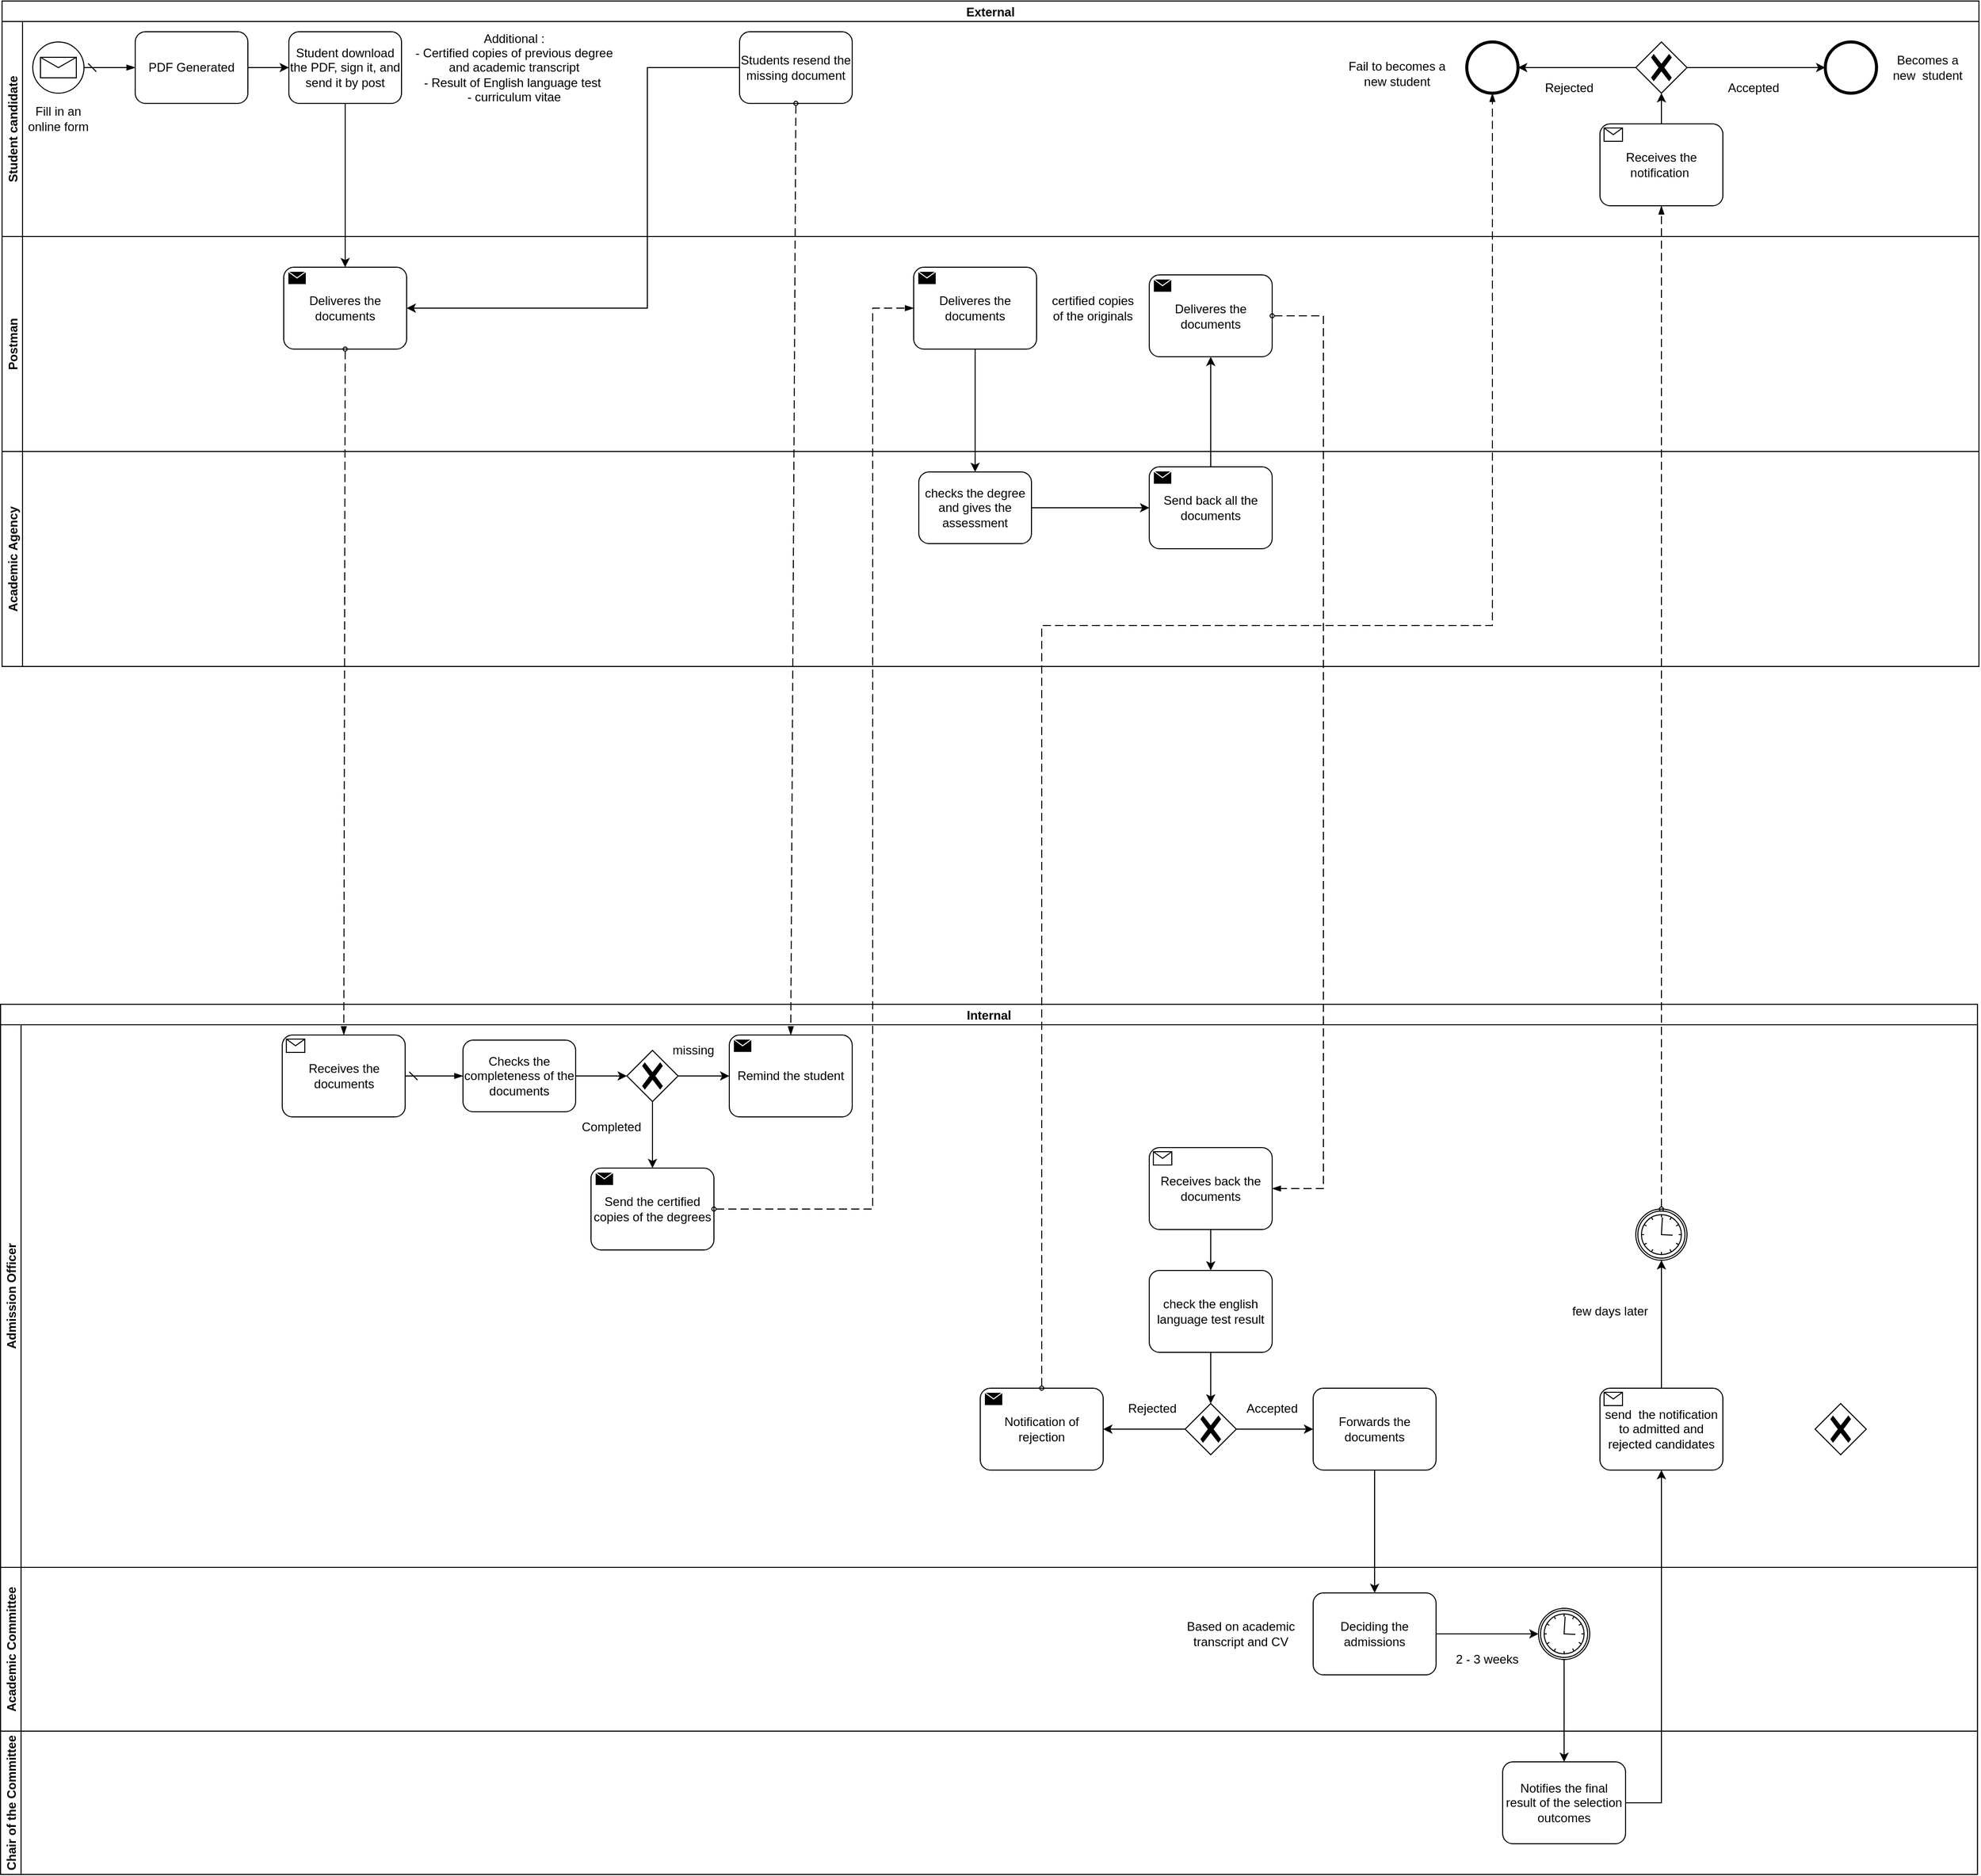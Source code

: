 <mxfile version="16.4.5" type="github">
  <diagram name="Page-1" id="2a216829-ef6e-dabb-86c1-c78162f3ba2b">
    <mxGraphModel dx="1085" dy="610" grid="1" gridSize="10" guides="1" tooltips="1" connect="1" arrows="1" fold="1" page="1" pageScale="1" pageWidth="850" pageHeight="1100" background="none" math="0" shadow="0">
      <root>
        <mxCell id="0" />
        <mxCell id="1" parent="0" />
        <mxCell id="xAo5AwCqJUAZyym7p9kT-1" value="External" style="swimlane;childLayout=stackLayout;resizeParent=1;resizeParentMax=0;horizontal=1;startSize=20;horizontalStack=0;" parent="1" vertex="1">
          <mxGeometry x="160" y="20" width="1930" height="650" as="geometry" />
        </mxCell>
        <mxCell id="xAo5AwCqJUAZyym7p9kT-2" value="Student candidate" style="swimlane;startSize=20;horizontal=0;" parent="xAo5AwCqJUAZyym7p9kT-1" vertex="1">
          <mxGeometry y="20" width="1930" height="210" as="geometry" />
        </mxCell>
        <mxCell id="xAo5AwCqJUAZyym7p9kT-6" value="" style="points=[[0.145,0.145,0],[0.5,0,0],[0.855,0.145,0],[1,0.5,0],[0.855,0.855,0],[0.5,1,0],[0.145,0.855,0],[0,0.5,0]];shape=mxgraph.bpmn.event;html=1;verticalLabelPosition=bottom;labelBackgroundColor=#ffffff;verticalAlign=top;align=center;perimeter=ellipsePerimeter;outlineConnect=0;aspect=fixed;outline=standard;symbol=message;" parent="xAo5AwCqJUAZyym7p9kT-2" vertex="1">
          <mxGeometry x="30" y="20" width="50" height="50" as="geometry" />
        </mxCell>
        <mxCell id="xAo5AwCqJUAZyym7p9kT-7" value="Fill in an online form" style="text;html=1;strokeColor=none;fillColor=none;align=center;verticalAlign=middle;whiteSpace=wrap;rounded=0;" parent="xAo5AwCqJUAZyym7p9kT-2" vertex="1">
          <mxGeometry x="20" y="80" width="70" height="30" as="geometry" />
        </mxCell>
        <mxCell id="xAo5AwCqJUAZyym7p9kT-13" style="edgeStyle=orthogonalEdgeStyle;rounded=0;orthogonalLoop=1;jettySize=auto;html=1;entryX=0;entryY=0.5;entryDx=0;entryDy=0;entryPerimeter=0;" parent="xAo5AwCqJUAZyym7p9kT-2" source="xAo5AwCqJUAZyym7p9kT-10" target="xAo5AwCqJUAZyym7p9kT-12" edge="1">
          <mxGeometry relative="1" as="geometry" />
        </mxCell>
        <mxCell id="xAo5AwCqJUAZyym7p9kT-10" value="PDF Generated" style="points=[[0.25,0,0],[0.5,0,0],[0.75,0,0],[1,0.25,0],[1,0.5,0],[1,0.75,0],[0.75,1,0],[0.5,1,0],[0.25,1,0],[0,0.75,0],[0,0.5,0],[0,0.25,0]];shape=mxgraph.bpmn.task;whiteSpace=wrap;rectStyle=rounded;size=10;taskMarker=abstract;" parent="xAo5AwCqJUAZyym7p9kT-2" vertex="1">
          <mxGeometry x="130" y="10" width="110" height="70" as="geometry" />
        </mxCell>
        <mxCell id="xAo5AwCqJUAZyym7p9kT-11" value="" style="edgeStyle=elbowEdgeStyle;fontSize=12;html=1;endArrow=blockThin;endFill=1;startArrow=dash;startFill=0;endSize=6;startSize=6;rounded=0;exitX=1;exitY=0.5;exitDx=0;exitDy=0;exitPerimeter=0;entryX=0;entryY=0.5;entryDx=0;entryDy=0;entryPerimeter=0;" parent="xAo5AwCqJUAZyym7p9kT-2" source="xAo5AwCqJUAZyym7p9kT-6" target="xAo5AwCqJUAZyym7p9kT-10" edge="1">
          <mxGeometry width="160" relative="1" as="geometry">
            <mxPoint x="110" y="110" as="sourcePoint" />
            <mxPoint x="130" y="100" as="targetPoint" />
          </mxGeometry>
        </mxCell>
        <mxCell id="xAo5AwCqJUAZyym7p9kT-12" value="Student download the PDF, sign it, and send it by post" style="points=[[0.25,0,0],[0.5,0,0],[0.75,0,0],[1,0.25,0],[1,0.5,0],[1,0.75,0],[0.75,1,0],[0.5,1,0],[0.25,1,0],[0,0.75,0],[0,0.5,0],[0,0.25,0]];shape=mxgraph.bpmn.task;whiteSpace=wrap;rectStyle=rounded;size=10;taskMarker=abstract;" parent="xAo5AwCqJUAZyym7p9kT-2" vertex="1">
          <mxGeometry x="280" y="10" width="110" height="70" as="geometry" />
        </mxCell>
        <mxCell id="xAo5AwCqJUAZyym7p9kT-14" value="Additional :&lt;br&gt;- Certified copies of previous degree and academic transcript&lt;br&gt;- Result of English language test&amp;nbsp;&lt;br&gt;- curriculum vitae" style="text;html=1;strokeColor=none;fillColor=none;align=center;verticalAlign=middle;whiteSpace=wrap;rounded=0;" parent="xAo5AwCqJUAZyym7p9kT-2" vertex="1">
          <mxGeometry x="400" y="-10" width="200" height="110" as="geometry" />
        </mxCell>
        <mxCell id="UDQJdvHPzE4VP3BuKi0N-14" value="Students resend the missing document" style="points=[[0.25,0,0],[0.5,0,0],[0.75,0,0],[1,0.25,0],[1,0.5,0],[1,0.75,0],[0.75,1,0],[0.5,1,0],[0.25,1,0],[0,0.75,0],[0,0.5,0],[0,0.25,0]];shape=mxgraph.bpmn.task;whiteSpace=wrap;rectStyle=rounded;size=10;taskMarker=abstract;" vertex="1" parent="xAo5AwCqJUAZyym7p9kT-2">
          <mxGeometry x="720" y="10" width="110" height="70" as="geometry" />
        </mxCell>
        <mxCell id="UDQJdvHPzE4VP3BuKi0N-107" style="edgeStyle=orthogonalEdgeStyle;rounded=0;orthogonalLoop=1;jettySize=auto;html=1;entryX=0.5;entryY=1;entryDx=0;entryDy=0;entryPerimeter=0;" edge="1" parent="xAo5AwCqJUAZyym7p9kT-2" source="UDQJdvHPzE4VP3BuKi0N-104" target="UDQJdvHPzE4VP3BuKi0N-106">
          <mxGeometry relative="1" as="geometry" />
        </mxCell>
        <mxCell id="UDQJdvHPzE4VP3BuKi0N-104" value="Receives the notification " style="points=[[0.25,0,0],[0.5,0,0],[0.75,0,0],[1,0.25,0],[1,0.5,0],[1,0.75,0],[0.75,1,0],[0.5,1,0],[0.25,1,0],[0,0.75,0],[0,0.5,0],[0,0.25,0]];shape=mxgraph.bpmn.task;whiteSpace=wrap;rectStyle=rounded;size=10;taskMarker=receive;" vertex="1" parent="xAo5AwCqJUAZyym7p9kT-2">
          <mxGeometry x="1560" y="100" width="120" height="80" as="geometry" />
        </mxCell>
        <mxCell id="UDQJdvHPzE4VP3BuKi0N-109" style="edgeStyle=orthogonalEdgeStyle;rounded=0;orthogonalLoop=1;jettySize=auto;html=1;entryX=0;entryY=0.5;entryDx=0;entryDy=0;entryPerimeter=0;" edge="1" parent="xAo5AwCqJUAZyym7p9kT-2" source="UDQJdvHPzE4VP3BuKi0N-106" target="UDQJdvHPzE4VP3BuKi0N-111">
          <mxGeometry relative="1" as="geometry">
            <mxPoint x="1740" y="45" as="targetPoint" />
          </mxGeometry>
        </mxCell>
        <mxCell id="UDQJdvHPzE4VP3BuKi0N-115" style="edgeStyle=orthogonalEdgeStyle;rounded=0;orthogonalLoop=1;jettySize=auto;html=1;entryX=1;entryY=0.5;entryDx=0;entryDy=0;entryPerimeter=0;" edge="1" parent="xAo5AwCqJUAZyym7p9kT-2" source="UDQJdvHPzE4VP3BuKi0N-106" target="UDQJdvHPzE4VP3BuKi0N-114">
          <mxGeometry relative="1" as="geometry" />
        </mxCell>
        <mxCell id="UDQJdvHPzE4VP3BuKi0N-106" value="" style="points=[[0.25,0.25,0],[0.5,0,0],[0.75,0.25,0],[1,0.5,0],[0.75,0.75,0],[0.5,1,0],[0.25,0.75,0],[0,0.5,0]];shape=mxgraph.bpmn.gateway2;html=1;verticalLabelPosition=bottom;labelBackgroundColor=#ffffff;verticalAlign=top;align=center;perimeter=rhombusPerimeter;outlineConnect=0;outline=none;symbol=none;gwType=exclusive;" vertex="1" parent="xAo5AwCqJUAZyym7p9kT-2">
          <mxGeometry x="1595" y="20" width="50" height="50" as="geometry" />
        </mxCell>
        <mxCell id="UDQJdvHPzE4VP3BuKi0N-110" value="Accepted" style="text;html=1;strokeColor=none;fillColor=none;align=center;verticalAlign=middle;whiteSpace=wrap;rounded=0;" vertex="1" parent="xAo5AwCqJUAZyym7p9kT-2">
          <mxGeometry x="1670" y="50" width="80" height="30" as="geometry" />
        </mxCell>
        <mxCell id="UDQJdvHPzE4VP3BuKi0N-111" value="" style="points=[[0.145,0.145,0],[0.5,0,0],[0.855,0.145,0],[1,0.5,0],[0.855,0.855,0],[0.5,1,0],[0.145,0.855,0],[0,0.5,0]];shape=mxgraph.bpmn.event;html=1;verticalLabelPosition=bottom;labelBackgroundColor=#ffffff;verticalAlign=top;align=center;perimeter=ellipsePerimeter;outlineConnect=0;aspect=fixed;outline=end;symbol=terminate2;" vertex="1" parent="xAo5AwCqJUAZyym7p9kT-2">
          <mxGeometry x="1780" y="20" width="50" height="50" as="geometry" />
        </mxCell>
        <mxCell id="UDQJdvHPzE4VP3BuKi0N-112" value="Becomes a new&amp;nbsp; student" style="text;html=1;strokeColor=none;fillColor=none;align=center;verticalAlign=middle;whiteSpace=wrap;rounded=0;" vertex="1" parent="xAo5AwCqJUAZyym7p9kT-2">
          <mxGeometry x="1840" y="30" width="80" height="30" as="geometry" />
        </mxCell>
        <mxCell id="UDQJdvHPzE4VP3BuKi0N-113" value="Rejected" style="text;html=1;strokeColor=none;fillColor=none;align=center;verticalAlign=middle;whiteSpace=wrap;rounded=0;" vertex="1" parent="xAo5AwCqJUAZyym7p9kT-2">
          <mxGeometry x="1490" y="50" width="80" height="30" as="geometry" />
        </mxCell>
        <mxCell id="UDQJdvHPzE4VP3BuKi0N-114" value="" style="points=[[0.145,0.145,0],[0.5,0,0],[0.855,0.145,0],[1,0.5,0],[0.855,0.855,0],[0.5,1,0],[0.145,0.855,0],[0,0.5,0]];shape=mxgraph.bpmn.event;html=1;verticalLabelPosition=bottom;labelBackgroundColor=#ffffff;verticalAlign=top;align=center;perimeter=ellipsePerimeter;outlineConnect=0;aspect=fixed;outline=end;symbol=terminate2;" vertex="1" parent="xAo5AwCqJUAZyym7p9kT-2">
          <mxGeometry x="1430" y="20" width="50" height="50" as="geometry" />
        </mxCell>
        <mxCell id="UDQJdvHPzE4VP3BuKi0N-116" value="Fail to becomes a new student" style="text;html=1;strokeColor=none;fillColor=none;align=center;verticalAlign=middle;whiteSpace=wrap;rounded=0;" vertex="1" parent="xAo5AwCqJUAZyym7p9kT-2">
          <mxGeometry x="1302" y="26" width="120" height="50" as="geometry" />
        </mxCell>
        <mxCell id="xAo5AwCqJUAZyym7p9kT-36" value="Postman" style="swimlane;startSize=20;horizontal=0;" parent="xAo5AwCqJUAZyym7p9kT-1" vertex="1">
          <mxGeometry y="230" width="1930" height="210" as="geometry" />
        </mxCell>
        <mxCell id="UDQJdvHPzE4VP3BuKi0N-3" value="Deliveres the documents" style="points=[[0.25,0,0],[0.5,0,0],[0.75,0,0],[1,0.25,0],[1,0.5,0],[1,0.75,0],[0.75,1,0],[0.5,1,0],[0.25,1,0],[0,0.75,0],[0,0.5,0],[0,0.25,0]];shape=mxgraph.bpmn.task;whiteSpace=wrap;rectStyle=rounded;size=10;taskMarker=send;" vertex="1" parent="xAo5AwCqJUAZyym7p9kT-36">
          <mxGeometry x="275" y="30" width="120" height="80" as="geometry" />
        </mxCell>
        <mxCell id="UDQJdvHPzE4VP3BuKi0N-37" value="Deliveres the documents" style="points=[[0.25,0,0],[0.5,0,0],[0.75,0,0],[1,0.25,0],[1,0.5,0],[1,0.75,0],[0.75,1,0],[0.5,1,0],[0.25,1,0],[0,0.75,0],[0,0.5,0],[0,0.25,0]];shape=mxgraph.bpmn.task;whiteSpace=wrap;rectStyle=rounded;size=10;taskMarker=send;" vertex="1" parent="xAo5AwCqJUAZyym7p9kT-36">
          <mxGeometry x="890" y="30" width="120" height="80" as="geometry" />
        </mxCell>
        <mxCell id="UDQJdvHPzE4VP3BuKi0N-40" value="certified copies of the originals" style="text;html=1;strokeColor=none;fillColor=none;align=center;verticalAlign=middle;whiteSpace=wrap;rounded=0;" vertex="1" parent="xAo5AwCqJUAZyym7p9kT-36">
          <mxGeometry x="1020" y="47.5" width="90" height="45" as="geometry" />
        </mxCell>
        <mxCell id="UDQJdvHPzE4VP3BuKi0N-43" value="Deliveres the documents" style="points=[[0.25,0,0],[0.5,0,0],[0.75,0,0],[1,0.25,0],[1,0.5,0],[1,0.75,0],[0.75,1,0],[0.5,1,0],[0.25,1,0],[0,0.75,0],[0,0.5,0],[0,0.25,0]];shape=mxgraph.bpmn.task;whiteSpace=wrap;rectStyle=rounded;size=10;taskMarker=send;" vertex="1" parent="xAo5AwCqJUAZyym7p9kT-36">
          <mxGeometry x="1120" y="37.5" width="120" height="80" as="geometry" />
        </mxCell>
        <mxCell id="UDQJdvHPzE4VP3BuKi0N-33" value="Academic Agency" style="swimlane;startSize=20;horizontal=0;" vertex="1" parent="xAo5AwCqJUAZyym7p9kT-1">
          <mxGeometry y="440" width="1930" height="210" as="geometry" />
        </mxCell>
        <mxCell id="UDQJdvHPzE4VP3BuKi0N-42" style="edgeStyle=orthogonalEdgeStyle;rounded=0;orthogonalLoop=1;jettySize=auto;html=1;entryX=0;entryY=0.5;entryDx=0;entryDy=0;entryPerimeter=0;" edge="1" parent="UDQJdvHPzE4VP3BuKi0N-33" source="UDQJdvHPzE4VP3BuKi0N-35" target="UDQJdvHPzE4VP3BuKi0N-41">
          <mxGeometry relative="1" as="geometry" />
        </mxCell>
        <mxCell id="UDQJdvHPzE4VP3BuKi0N-35" value="checks the degree and gives the assessment" style="points=[[0.25,0,0],[0.5,0,0],[0.75,0,0],[1,0.25,0],[1,0.5,0],[1,0.75,0],[0.75,1,0],[0.5,1,0],[0.25,1,0],[0,0.75,0],[0,0.5,0],[0,0.25,0]];shape=mxgraph.bpmn.task;whiteSpace=wrap;rectStyle=rounded;size=10;taskMarker=abstract;" vertex="1" parent="UDQJdvHPzE4VP3BuKi0N-33">
          <mxGeometry x="895.0" y="20" width="110" height="70" as="geometry" />
        </mxCell>
        <mxCell id="UDQJdvHPzE4VP3BuKi0N-41" value="Send back all the documents" style="points=[[0.25,0,0],[0.5,0,0],[0.75,0,0],[1,0.25,0],[1,0.5,0],[1,0.75,0],[0.75,1,0],[0.5,1,0],[0.25,1,0],[0,0.75,0],[0,0.5,0],[0,0.25,0]];shape=mxgraph.bpmn.task;whiteSpace=wrap;rectStyle=rounded;size=10;taskMarker=send;" vertex="1" parent="UDQJdvHPzE4VP3BuKi0N-33">
          <mxGeometry x="1120" y="15" width="120" height="80" as="geometry" />
        </mxCell>
        <mxCell id="UDQJdvHPzE4VP3BuKi0N-4" style="edgeStyle=orthogonalEdgeStyle;rounded=0;orthogonalLoop=1;jettySize=auto;html=1;entryX=0.5;entryY=0;entryDx=0;entryDy=0;entryPerimeter=0;" edge="1" parent="xAo5AwCqJUAZyym7p9kT-1" source="xAo5AwCqJUAZyym7p9kT-12" target="UDQJdvHPzE4VP3BuKi0N-3">
          <mxGeometry relative="1" as="geometry" />
        </mxCell>
        <mxCell id="UDQJdvHPzE4VP3BuKi0N-17" style="edgeStyle=orthogonalEdgeStyle;rounded=0;orthogonalLoop=1;jettySize=auto;html=1;entryX=1;entryY=0.5;entryDx=0;entryDy=0;entryPerimeter=0;" edge="1" parent="xAo5AwCqJUAZyym7p9kT-1" source="UDQJdvHPzE4VP3BuKi0N-14" target="UDQJdvHPzE4VP3BuKi0N-3">
          <mxGeometry relative="1" as="geometry">
            <Array as="points">
              <mxPoint x="630" y="65" />
              <mxPoint x="630" y="300" />
            </Array>
          </mxGeometry>
        </mxCell>
        <mxCell id="UDQJdvHPzE4VP3BuKi0N-39" style="edgeStyle=orthogonalEdgeStyle;rounded=0;orthogonalLoop=1;jettySize=auto;html=1;entryX=0.5;entryY=0;entryDx=0;entryDy=0;entryPerimeter=0;" edge="1" parent="xAo5AwCqJUAZyym7p9kT-1" source="UDQJdvHPzE4VP3BuKi0N-37" target="UDQJdvHPzE4VP3BuKi0N-35">
          <mxGeometry relative="1" as="geometry" />
        </mxCell>
        <mxCell id="UDQJdvHPzE4VP3BuKi0N-45" style="edgeStyle=orthogonalEdgeStyle;rounded=0;orthogonalLoop=1;jettySize=auto;html=1;entryX=0.5;entryY=1;entryDx=0;entryDy=0;entryPerimeter=0;" edge="1" parent="xAo5AwCqJUAZyym7p9kT-1" source="UDQJdvHPzE4VP3BuKi0N-41" target="UDQJdvHPzE4VP3BuKi0N-43">
          <mxGeometry relative="1" as="geometry" />
        </mxCell>
        <mxCell id="xAo5AwCqJUAZyym7p9kT-15" value="Internal" style="swimlane;childLayout=stackLayout;resizeParent=1;resizeParentMax=0;horizontal=1;startSize=20;horizontalStack=0;" parent="1" vertex="1">
          <mxGeometry x="158.57" y="1000" width="1930" height="850" as="geometry" />
        </mxCell>
        <mxCell id="xAo5AwCqJUAZyym7p9kT-16" value="Admission Officer" style="swimlane;startSize=20;horizontal=0;" parent="xAo5AwCqJUAZyym7p9kT-15" vertex="1">
          <mxGeometry y="20" width="1930" height="530" as="geometry" />
        </mxCell>
        <mxCell id="UDQJdvHPzE4VP3BuKi0N-6" style="edgeStyle=orthogonalEdgeStyle;rounded=0;orthogonalLoop=1;jettySize=auto;html=1;" edge="1" parent="xAo5AwCqJUAZyym7p9kT-16" source="xAo5AwCqJUAZyym7p9kT-48" target="UDQJdvHPzE4VP3BuKi0N-5">
          <mxGeometry relative="1" as="geometry" />
        </mxCell>
        <mxCell id="xAo5AwCqJUAZyym7p9kT-48" value="Checks the completeness of the documents" style="points=[[0.25,0,0],[0.5,0,0],[0.75,0,0],[1,0.25,0],[1,0.5,0],[1,0.75,0],[0.75,1,0],[0.5,1,0],[0.25,1,0],[0,0.75,0],[0,0.5,0],[0,0.25,0]];shape=mxgraph.bpmn.task;whiteSpace=wrap;rectStyle=rounded;size=10;taskMarker=abstract;" parent="xAo5AwCqJUAZyym7p9kT-16" vertex="1">
          <mxGeometry x="451.43" y="15" width="110" height="70" as="geometry" />
        </mxCell>
        <mxCell id="xAo5AwCqJUAZyym7p9kT-49" value="" style="edgeStyle=elbowEdgeStyle;fontSize=12;html=1;endArrow=blockThin;endFill=1;startArrow=dash;startFill=0;endSize=6;startSize=6;rounded=0;exitX=1;exitY=0.5;exitDx=0;exitDy=0;exitPerimeter=0;entryX=0;entryY=0.5;entryDx=0;entryDy=0;entryPerimeter=0;" parent="xAo5AwCqJUAZyym7p9kT-16" source="UDQJdvHPzE4VP3BuKi0N-2" target="xAo5AwCqJUAZyym7p9kT-48" edge="1">
          <mxGeometry width="160" relative="1" as="geometry">
            <mxPoint x="390" y="45" as="sourcePoint" />
            <mxPoint x="430" y="50" as="targetPoint" />
          </mxGeometry>
        </mxCell>
        <mxCell id="UDQJdvHPzE4VP3BuKi0N-2" value="Receives the documents" style="points=[[0.25,0,0],[0.5,0,0],[0.75,0,0],[1,0.25,0],[1,0.5,0],[1,0.75,0],[0.75,1,0],[0.5,1,0],[0.25,1,0],[0,0.75,0],[0,0.5,0],[0,0.25,0]];shape=mxgraph.bpmn.task;whiteSpace=wrap;rectStyle=rounded;size=10;taskMarker=receive;" vertex="1" parent="xAo5AwCqJUAZyym7p9kT-16">
          <mxGeometry x="275" y="10" width="120" height="80" as="geometry" />
        </mxCell>
        <mxCell id="UDQJdvHPzE4VP3BuKi0N-9" style="edgeStyle=orthogonalEdgeStyle;rounded=0;orthogonalLoop=1;jettySize=auto;html=1;entryX=0.5;entryY=0;entryDx=0;entryDy=0;entryPerimeter=0;" edge="1" parent="xAo5AwCqJUAZyym7p9kT-16" source="UDQJdvHPzE4VP3BuKi0N-5" target="UDQJdvHPzE4VP3BuKi0N-8">
          <mxGeometry relative="1" as="geometry" />
        </mxCell>
        <mxCell id="UDQJdvHPzE4VP3BuKi0N-12" style="edgeStyle=orthogonalEdgeStyle;rounded=0;orthogonalLoop=1;jettySize=auto;html=1;" edge="1" parent="xAo5AwCqJUAZyym7p9kT-16" source="UDQJdvHPzE4VP3BuKi0N-5" target="UDQJdvHPzE4VP3BuKi0N-11">
          <mxGeometry relative="1" as="geometry" />
        </mxCell>
        <mxCell id="UDQJdvHPzE4VP3BuKi0N-5" value="" style="points=[[0.25,0.25,0],[0.5,0,0],[0.75,0.25,0],[1,0.5,0],[0.75,0.75,0],[0.5,1,0],[0.25,0.75,0],[0,0.5,0]];shape=mxgraph.bpmn.gateway2;html=1;verticalLabelPosition=bottom;labelBackgroundColor=#ffffff;verticalAlign=top;align=center;perimeter=rhombusPerimeter;outlineConnect=0;outline=none;symbol=none;gwType=exclusive;" vertex="1" parent="xAo5AwCqJUAZyym7p9kT-16">
          <mxGeometry x="611.43" y="25" width="50" height="50" as="geometry" />
        </mxCell>
        <mxCell id="UDQJdvHPzE4VP3BuKi0N-8" value="Send the certified copies of the degrees" style="points=[[0.25,0,0],[0.5,0,0],[0.75,0,0],[1,0.25,0],[1,0.5,0],[1,0.75,0],[0.75,1,0],[0.5,1,0],[0.25,1,0],[0,0.75,0],[0,0.5,0],[0,0.25,0]];shape=mxgraph.bpmn.task;whiteSpace=wrap;rectStyle=rounded;size=10;taskMarker=send;" vertex="1" parent="xAo5AwCqJUAZyym7p9kT-16">
          <mxGeometry x="576.43" y="140" width="120" height="80" as="geometry" />
        </mxCell>
        <mxCell id="UDQJdvHPzE4VP3BuKi0N-10" value="Completed" style="text;html=1;strokeColor=none;fillColor=none;align=center;verticalAlign=middle;whiteSpace=wrap;rounded=0;" vertex="1" parent="xAo5AwCqJUAZyym7p9kT-16">
          <mxGeometry x="571.43" y="90" width="50" height="20" as="geometry" />
        </mxCell>
        <mxCell id="UDQJdvHPzE4VP3BuKi0N-11" value="Remind the student" style="points=[[0.25,0,0],[0.5,0,0],[0.75,0,0],[1,0.25,0],[1,0.5,0],[1,0.75,0],[0.75,1,0],[0.5,1,0],[0.25,1,0],[0,0.75,0],[0,0.5,0],[0,0.25,0]];shape=mxgraph.bpmn.task;whiteSpace=wrap;rectStyle=rounded;size=10;taskMarker=send;" vertex="1" parent="xAo5AwCqJUAZyym7p9kT-16">
          <mxGeometry x="711.43" y="10" width="120" height="80" as="geometry" />
        </mxCell>
        <mxCell id="UDQJdvHPzE4VP3BuKi0N-13" value="missing" style="text;html=1;strokeColor=none;fillColor=none;align=center;verticalAlign=middle;whiteSpace=wrap;rounded=0;" vertex="1" parent="xAo5AwCqJUAZyym7p9kT-16">
          <mxGeometry x="651.43" y="15" width="50" height="20" as="geometry" />
        </mxCell>
        <mxCell id="UDQJdvHPzE4VP3BuKi0N-51" style="edgeStyle=orthogonalEdgeStyle;rounded=0;orthogonalLoop=1;jettySize=auto;html=1;entryX=0.5;entryY=0;entryDx=0;entryDy=0;entryPerimeter=0;" edge="1" parent="xAo5AwCqJUAZyym7p9kT-16" source="UDQJdvHPzE4VP3BuKi0N-49" target="UDQJdvHPzE4VP3BuKi0N-50">
          <mxGeometry relative="1" as="geometry" />
        </mxCell>
        <mxCell id="UDQJdvHPzE4VP3BuKi0N-49" value="Receives back the documents" style="points=[[0.25,0,0],[0.5,0,0],[0.75,0,0],[1,0.25,0],[1,0.5,0],[1,0.75,0],[0.75,1,0],[0.5,1,0],[0.25,1,0],[0,0.75,0],[0,0.5,0],[0,0.25,0]];shape=mxgraph.bpmn.task;whiteSpace=wrap;rectStyle=rounded;size=10;taskMarker=receive;" vertex="1" parent="xAo5AwCqJUAZyym7p9kT-16">
          <mxGeometry x="1121.43" y="120" width="120" height="80" as="geometry" />
        </mxCell>
        <mxCell id="UDQJdvHPzE4VP3BuKi0N-53" style="edgeStyle=orthogonalEdgeStyle;rounded=0;orthogonalLoop=1;jettySize=auto;html=1;" edge="1" parent="xAo5AwCqJUAZyym7p9kT-16" source="UDQJdvHPzE4VP3BuKi0N-50" target="UDQJdvHPzE4VP3BuKi0N-52">
          <mxGeometry relative="1" as="geometry" />
        </mxCell>
        <mxCell id="UDQJdvHPzE4VP3BuKi0N-50" value="check the english language test result" style="points=[[0.25,0,0],[0.5,0,0],[0.75,0,0],[1,0.25,0],[1,0.5,0],[1,0.75,0],[0.75,1,0],[0.5,1,0],[0.25,1,0],[0,0.75,0],[0,0.5,0],[0,0.25,0]];shape=mxgraph.bpmn.task;whiteSpace=wrap;rectStyle=rounded;size=10;taskMarker=abstract;" vertex="1" parent="xAo5AwCqJUAZyym7p9kT-16">
          <mxGeometry x="1121.43" y="240" width="120" height="80" as="geometry" />
        </mxCell>
        <mxCell id="UDQJdvHPzE4VP3BuKi0N-55" style="edgeStyle=orthogonalEdgeStyle;rounded=0;orthogonalLoop=1;jettySize=auto;html=1;entryX=1;entryY=0.5;entryDx=0;entryDy=0;entryPerimeter=0;" edge="1" parent="xAo5AwCqJUAZyym7p9kT-16" source="UDQJdvHPzE4VP3BuKi0N-52" target="UDQJdvHPzE4VP3BuKi0N-54">
          <mxGeometry relative="1" as="geometry" />
        </mxCell>
        <mxCell id="UDQJdvHPzE4VP3BuKi0N-62" style="edgeStyle=orthogonalEdgeStyle;rounded=0;orthogonalLoop=1;jettySize=auto;html=1;entryX=0;entryY=0.5;entryDx=0;entryDy=0;entryPerimeter=0;" edge="1" parent="xAo5AwCqJUAZyym7p9kT-16" source="UDQJdvHPzE4VP3BuKi0N-52" target="UDQJdvHPzE4VP3BuKi0N-61">
          <mxGeometry relative="1" as="geometry" />
        </mxCell>
        <mxCell id="UDQJdvHPzE4VP3BuKi0N-52" value="" style="points=[[0.25,0.25,0],[0.5,0,0],[0.75,0.25,0],[1,0.5,0],[0.75,0.75,0],[0.5,1,0],[0.25,0.75,0],[0,0.5,0]];shape=mxgraph.bpmn.gateway2;html=1;verticalLabelPosition=bottom;labelBackgroundColor=#ffffff;verticalAlign=top;align=center;perimeter=rhombusPerimeter;outlineConnect=0;outline=none;symbol=none;gwType=exclusive;" vertex="1" parent="xAo5AwCqJUAZyym7p9kT-16">
          <mxGeometry x="1156.43" y="370" width="50" height="50" as="geometry" />
        </mxCell>
        <mxCell id="UDQJdvHPzE4VP3BuKi0N-54" value="Notification of rejection" style="points=[[0.25,0,0],[0.5,0,0],[0.75,0,0],[1,0.25,0],[1,0.5,0],[1,0.75,0],[0.75,1,0],[0.5,1,0],[0.25,1,0],[0,0.75,0],[0,0.5,0],[0,0.25,0]];shape=mxgraph.bpmn.task;whiteSpace=wrap;rectStyle=rounded;size=10;taskMarker=send;" vertex="1" parent="xAo5AwCqJUAZyym7p9kT-16">
          <mxGeometry x="956.43" y="355" width="120" height="80" as="geometry" />
        </mxCell>
        <mxCell id="UDQJdvHPzE4VP3BuKi0N-56" value="Rejected" style="text;html=1;strokeColor=none;fillColor=none;align=center;verticalAlign=middle;whiteSpace=wrap;rounded=0;" vertex="1" parent="xAo5AwCqJUAZyym7p9kT-16">
          <mxGeometry x="1084.43" y="360" width="80" height="30" as="geometry" />
        </mxCell>
        <mxCell id="UDQJdvHPzE4VP3BuKi0N-61" value="Forwards the documents" style="points=[[0.25,0,0],[0.5,0,0],[0.75,0,0],[1,0.25,0],[1,0.5,0],[1,0.75,0],[0.75,1,0],[0.5,1,0],[0.25,1,0],[0,0.75,0],[0,0.5,0],[0,0.25,0]];shape=mxgraph.bpmn.task;whiteSpace=wrap;rectStyle=rounded;size=10;taskMarker=abstract;" vertex="1" parent="xAo5AwCqJUAZyym7p9kT-16">
          <mxGeometry x="1281.43" y="355" width="120" height="80" as="geometry" />
        </mxCell>
        <mxCell id="UDQJdvHPzE4VP3BuKi0N-63" value="Accepted" style="text;html=1;strokeColor=none;fillColor=none;align=center;verticalAlign=middle;whiteSpace=wrap;rounded=0;" vertex="1" parent="xAo5AwCqJUAZyym7p9kT-16">
          <mxGeometry x="1201.43" y="360" width="80" height="30" as="geometry" />
        </mxCell>
        <mxCell id="UDQJdvHPzE4VP3BuKi0N-102" style="edgeStyle=orthogonalEdgeStyle;rounded=0;orthogonalLoop=1;jettySize=auto;html=1;entryX=0.5;entryY=1;entryDx=0;entryDy=0;entryPerimeter=0;" edge="1" parent="xAo5AwCqJUAZyym7p9kT-16" source="UDQJdvHPzE4VP3BuKi0N-99" target="UDQJdvHPzE4VP3BuKi0N-101">
          <mxGeometry relative="1" as="geometry" />
        </mxCell>
        <mxCell id="UDQJdvHPzE4VP3BuKi0N-99" value="send  the notification to admitted and rejected candidates" style="points=[[0.25,0,0],[0.5,0,0],[0.75,0,0],[1,0.25,0],[1,0.5,0],[1,0.75,0],[0.75,1,0],[0.5,1,0],[0.25,1,0],[0,0.75,0],[0,0.5,0],[0,0.25,0]];shape=mxgraph.bpmn.task;whiteSpace=wrap;rectStyle=rounded;size=10;taskMarker=receive;" vertex="1" parent="xAo5AwCqJUAZyym7p9kT-16">
          <mxGeometry x="1561.43" y="355" width="120" height="80" as="geometry" />
        </mxCell>
        <mxCell id="UDQJdvHPzE4VP3BuKi0N-101" value="" style="points=[[0.145,0.145,0],[0.5,0,0],[0.855,0.145,0],[1,0.5,0],[0.855,0.855,0],[0.5,1,0],[0.145,0.855,0],[0,0.5,0]];shape=mxgraph.bpmn.event;html=1;verticalLabelPosition=bottom;labelBackgroundColor=#ffffff;verticalAlign=top;align=center;perimeter=ellipsePerimeter;outlineConnect=0;aspect=fixed;outline=catching;symbol=timer;" vertex="1" parent="xAo5AwCqJUAZyym7p9kT-16">
          <mxGeometry x="1596.43" y="180" width="50" height="50" as="geometry" />
        </mxCell>
        <mxCell id="UDQJdvHPzE4VP3BuKi0N-103" value="few days later" style="text;html=1;strokeColor=none;fillColor=none;align=center;verticalAlign=middle;whiteSpace=wrap;rounded=0;" vertex="1" parent="xAo5AwCqJUAZyym7p9kT-16">
          <mxGeometry x="1531.43" y="265" width="80" height="30" as="geometry" />
        </mxCell>
        <mxCell id="UDQJdvHPzE4VP3BuKi0N-119" value="" style="points=[[0.25,0.25,0],[0.5,0,0],[0.75,0.25,0],[1,0.5,0],[0.75,0.75,0],[0.5,1,0],[0.25,0.75,0],[0,0.5,0]];shape=mxgraph.bpmn.gateway2;html=1;verticalLabelPosition=bottom;labelBackgroundColor=#ffffff;verticalAlign=top;align=center;perimeter=rhombusPerimeter;outlineConnect=0;outline=none;symbol=none;gwType=exclusive;" vertex="1" parent="xAo5AwCqJUAZyym7p9kT-16">
          <mxGeometry x="1771.43" y="370" width="50" height="50" as="geometry" />
        </mxCell>
        <mxCell id="xAo5AwCqJUAZyym7p9kT-17" value="Academic Committee" style="swimlane;startSize=20;horizontal=0;" parent="xAo5AwCqJUAZyym7p9kT-15" vertex="1">
          <mxGeometry y="550" width="1930" height="160" as="geometry" />
        </mxCell>
        <mxCell id="UDQJdvHPzE4VP3BuKi0N-91" value="" style="points=[[0.145,0.145,0],[0.5,0,0],[0.855,0.145,0],[1,0.5,0],[0.855,0.855,0],[0.5,1,0],[0.145,0.855,0],[0,0.5,0]];shape=mxgraph.bpmn.event;html=1;verticalLabelPosition=bottom;labelBackgroundColor=#ffffff;verticalAlign=top;align=center;perimeter=ellipsePerimeter;outlineConnect=0;aspect=fixed;outline=catching;symbol=timer;" vertex="1" parent="xAo5AwCqJUAZyym7p9kT-17">
          <mxGeometry x="1501.43" y="40" width="50" height="50" as="geometry" />
        </mxCell>
        <mxCell id="UDQJdvHPzE4VP3BuKi0N-94" style="edgeStyle=orthogonalEdgeStyle;rounded=0;orthogonalLoop=1;jettySize=auto;html=1;entryX=0;entryY=0.5;entryDx=0;entryDy=0;entryPerimeter=0;" edge="1" parent="xAo5AwCqJUAZyym7p9kT-17" source="UDQJdvHPzE4VP3BuKi0N-92" target="UDQJdvHPzE4VP3BuKi0N-91">
          <mxGeometry relative="1" as="geometry" />
        </mxCell>
        <mxCell id="UDQJdvHPzE4VP3BuKi0N-92" value="Deciding the admissions" style="points=[[0.25,0,0],[0.5,0,0],[0.75,0,0],[1,0.25,0],[1,0.5,0],[1,0.75,0],[0.75,1,0],[0.5,1,0],[0.25,1,0],[0,0.75,0],[0,0.5,0],[0,0.25,0]];shape=mxgraph.bpmn.task;whiteSpace=wrap;rectStyle=rounded;size=10;taskMarker=abstract;" vertex="1" parent="xAo5AwCqJUAZyym7p9kT-17">
          <mxGeometry x="1281.43" y="25" width="120" height="80" as="geometry" />
        </mxCell>
        <mxCell id="UDQJdvHPzE4VP3BuKi0N-95" value="Based on academic transcript and CV" style="text;html=1;strokeColor=none;fillColor=none;align=center;verticalAlign=middle;whiteSpace=wrap;rounded=0;" vertex="1" parent="xAo5AwCqJUAZyym7p9kT-17">
          <mxGeometry x="1151.43" y="35" width="118.57" height="60" as="geometry" />
        </mxCell>
        <mxCell id="UDQJdvHPzE4VP3BuKi0N-96" value="2 - 3 weeks" style="text;html=1;strokeColor=none;fillColor=none;align=center;verticalAlign=middle;whiteSpace=wrap;rounded=0;" vertex="1" parent="xAo5AwCqJUAZyym7p9kT-17">
          <mxGeometry x="1411.43" y="75" width="80" height="30" as="geometry" />
        </mxCell>
        <mxCell id="xAo5AwCqJUAZyym7p9kT-18" value="Chair of the Committee" style="swimlane;startSize=20;horizontal=0;" parent="xAo5AwCqJUAZyym7p9kT-15" vertex="1">
          <mxGeometry y="710" width="1930" height="140" as="geometry" />
        </mxCell>
        <mxCell id="UDQJdvHPzE4VP3BuKi0N-97" value="Notifies the final result of the selection outcomes" style="points=[[0.25,0,0],[0.5,0,0],[0.75,0,0],[1,0.25,0],[1,0.5,0],[1,0.75,0],[0.75,1,0],[0.5,1,0],[0.25,1,0],[0,0.75,0],[0,0.5,0],[0,0.25,0]];shape=mxgraph.bpmn.task;whiteSpace=wrap;rectStyle=rounded;size=10;taskMarker=abstract;" vertex="1" parent="xAo5AwCqJUAZyym7p9kT-18">
          <mxGeometry x="1466.43" y="30" width="120" height="80" as="geometry" />
        </mxCell>
        <mxCell id="UDQJdvHPzE4VP3BuKi0N-93" style="edgeStyle=orthogonalEdgeStyle;rounded=0;orthogonalLoop=1;jettySize=auto;html=1;" edge="1" parent="xAo5AwCqJUAZyym7p9kT-15" source="UDQJdvHPzE4VP3BuKi0N-61" target="UDQJdvHPzE4VP3BuKi0N-92">
          <mxGeometry relative="1" as="geometry" />
        </mxCell>
        <mxCell id="UDQJdvHPzE4VP3BuKi0N-98" style="edgeStyle=orthogonalEdgeStyle;rounded=0;orthogonalLoop=1;jettySize=auto;html=1;entryX=0.5;entryY=0;entryDx=0;entryDy=0;entryPerimeter=0;" edge="1" parent="xAo5AwCqJUAZyym7p9kT-15" source="UDQJdvHPzE4VP3BuKi0N-91" target="UDQJdvHPzE4VP3BuKi0N-97">
          <mxGeometry relative="1" as="geometry" />
        </mxCell>
        <mxCell id="UDQJdvHPzE4VP3BuKi0N-100" style="edgeStyle=orthogonalEdgeStyle;rounded=0;orthogonalLoop=1;jettySize=auto;html=1;entryX=0.5;entryY=1;entryDx=0;entryDy=0;entryPerimeter=0;" edge="1" parent="xAo5AwCqJUAZyym7p9kT-15" source="UDQJdvHPzE4VP3BuKi0N-97" target="UDQJdvHPzE4VP3BuKi0N-99">
          <mxGeometry relative="1" as="geometry">
            <Array as="points">
              <mxPoint x="1621" y="780" />
            </Array>
          </mxGeometry>
        </mxCell>
        <mxCell id="xAo5AwCqJUAZyym7p9kT-47" value="" style="dashed=1;dashPattern=8 4;endArrow=blockThin;endFill=1;startArrow=oval;startFill=0;endSize=6;startSize=4;rounded=0;exitX=0.5;exitY=1;exitDx=0;exitDy=0;exitPerimeter=0;" parent="1" source="UDQJdvHPzE4VP3BuKi0N-3" target="UDQJdvHPzE4VP3BuKi0N-2" edge="1">
          <mxGeometry width="160" relative="1" as="geometry">
            <mxPoint x="650" y="390" as="sourcePoint" />
            <mxPoint x="495" y="710" as="targetPoint" />
          </mxGeometry>
        </mxCell>
        <mxCell id="UDQJdvHPzE4VP3BuKi0N-16" value="" style="dashed=1;dashPattern=8 4;endArrow=blockThin;endFill=1;startArrow=oval;startFill=0;endSize=6;startSize=4;rounded=0;exitX=0.5;exitY=1;exitDx=0;exitDy=0;exitPerimeter=0;entryX=0.5;entryY=0;entryDx=0;entryDy=0;entryPerimeter=0;" edge="1" parent="1" source="UDQJdvHPzE4VP3BuKi0N-14" target="UDQJdvHPzE4VP3BuKi0N-11">
          <mxGeometry width="160" relative="1" as="geometry">
            <mxPoint x="960" y="170" as="sourcePoint" />
            <mxPoint x="960" y="520" as="targetPoint" />
          </mxGeometry>
        </mxCell>
        <mxCell id="UDQJdvHPzE4VP3BuKi0N-47" value="" style="dashed=1;dashPattern=8 4;endArrow=blockThin;endFill=1;startArrow=oval;startFill=0;endSize=6;startSize=4;rounded=0;entryX=0;entryY=0.5;entryDx=0;entryDy=0;entryPerimeter=0;exitX=1;exitY=0.5;exitDx=0;exitDy=0;exitPerimeter=0;edgeStyle=orthogonalEdgeStyle;" edge="1" parent="1" source="UDQJdvHPzE4VP3BuKi0N-8" target="UDQJdvHPzE4VP3BuKi0N-37">
          <mxGeometry width="160" relative="1" as="geometry">
            <mxPoint x="1120" y="580" as="sourcePoint" />
            <mxPoint x="1280" y="580" as="targetPoint" />
            <Array as="points">
              <mxPoint x="1010" y="1200" />
              <mxPoint x="1010" y="320" />
            </Array>
          </mxGeometry>
        </mxCell>
        <mxCell id="UDQJdvHPzE4VP3BuKi0N-46" value="" style="dashed=1;dashPattern=8 4;endArrow=blockThin;endFill=1;startArrow=oval;startFill=0;endSize=6;startSize=4;rounded=0;exitX=1;exitY=0.5;exitDx=0;exitDy=0;exitPerimeter=0;edgeStyle=orthogonalEdgeStyle;entryX=1;entryY=0.5;entryDx=0;entryDy=0;entryPerimeter=0;" edge="1" parent="1" source="UDQJdvHPzE4VP3BuKi0N-43" target="UDQJdvHPzE4VP3BuKi0N-49">
          <mxGeometry width="160" relative="1" as="geometry">
            <mxPoint x="1600" y="410" as="sourcePoint" />
            <mxPoint x="1410" y="1180" as="targetPoint" />
            <Array as="points">
              <mxPoint x="1450" y="327" />
              <mxPoint x="1450" y="1180" />
            </Array>
          </mxGeometry>
        </mxCell>
        <mxCell id="UDQJdvHPzE4VP3BuKi0N-105" value="" style="dashed=1;dashPattern=8 4;endArrow=blockThin;endFill=1;startArrow=oval;startFill=0;endSize=6;startSize=4;rounded=0;exitX=0.5;exitY=0;exitDx=0;exitDy=0;exitPerimeter=0;entryX=0.5;entryY=1;entryDx=0;entryDy=0;entryPerimeter=0;" edge="1" parent="1" source="UDQJdvHPzE4VP3BuKi0N-101" target="UDQJdvHPzE4VP3BuKi0N-104">
          <mxGeometry width="160" relative="1" as="geometry">
            <mxPoint x="1850" y="1110" as="sourcePoint" />
            <mxPoint x="1780" y="950" as="targetPoint" />
          </mxGeometry>
        </mxCell>
        <mxCell id="UDQJdvHPzE4VP3BuKi0N-118" value="" style="dashed=1;dashPattern=8 4;endArrow=blockThin;endFill=1;startArrow=oval;startFill=0;endSize=6;startSize=4;rounded=0;exitX=0.5;exitY=0;exitDx=0;exitDy=0;exitPerimeter=0;entryX=0.5;entryY=1;entryDx=0;entryDy=0;entryPerimeter=0;edgeStyle=orthogonalEdgeStyle;" edge="1" parent="1" source="UDQJdvHPzE4VP3BuKi0N-54" target="UDQJdvHPzE4VP3BuKi0N-114">
          <mxGeometry width="160" relative="1" as="geometry">
            <mxPoint x="1160" y="1250" as="sourcePoint" />
            <mxPoint x="1320" y="1250" as="targetPoint" />
            <Array as="points">
              <mxPoint x="1175" y="630" />
              <mxPoint x="1615" y="630" />
            </Array>
          </mxGeometry>
        </mxCell>
      </root>
    </mxGraphModel>
  </diagram>
</mxfile>
